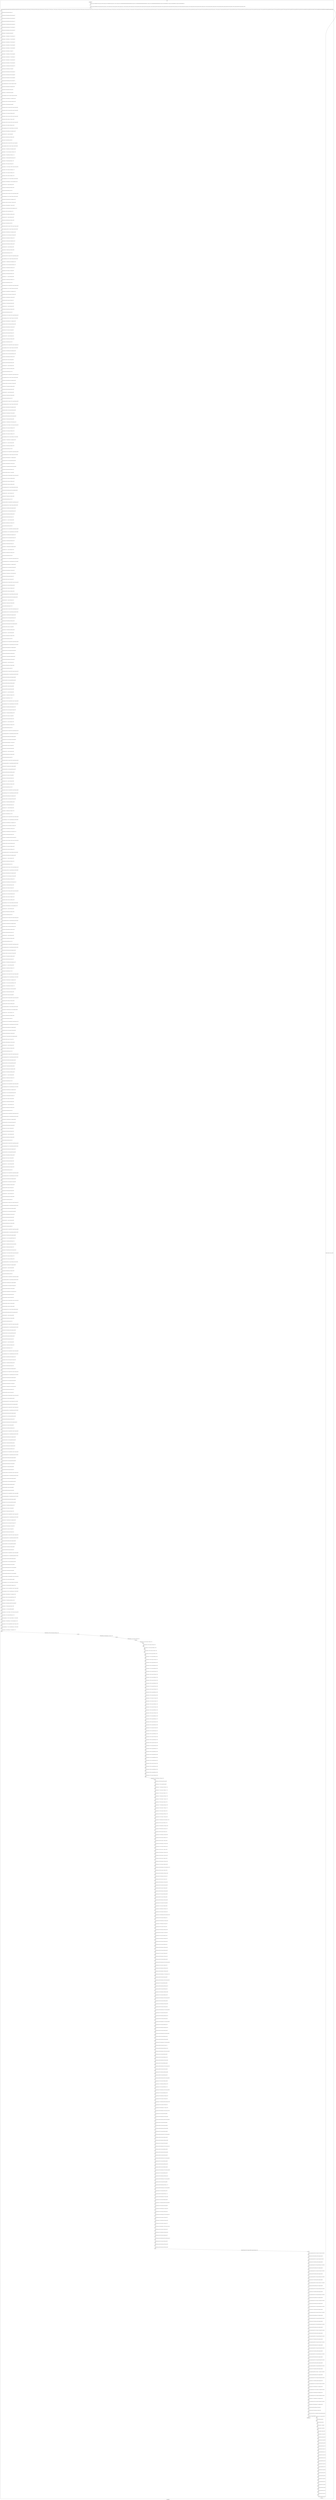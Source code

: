 digraph G {
label="Btor2XCFA";
subgraph cluster_0 {
label="main";
main_init[];
l1[];
l3[];
l4[];
l5[];
l6[];
l7[];
l8[];
l9[];
l10[];
l11[];
l12[];
l13[];
l14[];
l15[];
l16[];
l17[];
l18[];
l19[];
l20[];
l21[];
l22[];
l23[];
l24[];
l25[];
l26[];
l27[];
l28[];
l29[];
l30[];
l31[];
l32[];
l33[];
l34[];
l35[];
l36[];
l37[];
l38[];
l39[];
l40[];
l41[];
l42[];
l43[];
l44[];
l45[];
l46[];
l47[];
l48[];
l49[];
l50[];
l51[];
l52[];
l53[];
l54[];
l55[];
l56[];
l57[];
l58[];
l59[];
l60[];
l61[];
l62[];
l63[];
l64[];
l65[];
l66[];
l67[];
l68[];
l69[];
l70[];
l71[];
l72[];
l73[];
l74[];
l75[];
l76[];
l77[];
l78[];
l79[];
l80[];
l81[];
l82[];
l83[];
l84[];
l85[];
l86[];
l87[];
l88[];
l89[];
l90[];
l91[];
l92[];
l93[];
l94[];
l95[];
l96[];
l97[];
l98[];
l99[];
l100[];
l101[];
l102[];
l103[];
l104[];
l105[];
l106[];
l107[];
l108[];
l109[];
l110[];
l111[];
l112[];
l113[];
l114[];
l115[];
l116[];
l117[];
l118[];
l119[];
l120[];
l121[];
l122[];
l123[];
l124[];
l125[];
l126[];
l127[];
l128[];
l129[];
l130[];
l131[];
l132[];
l133[];
l134[];
l135[];
l136[];
l137[];
l138[];
l139[];
l140[];
l141[];
l142[];
l143[];
l144[];
l145[];
l146[];
l147[];
l148[];
l149[];
l150[];
l151[];
l152[];
l153[];
l154[];
l155[];
l156[];
l157[];
l158[];
l159[];
l160[];
l161[];
l162[];
l163[];
l164[];
l165[];
l166[];
l167[];
l168[];
l169[];
l170[];
l171[];
l172[];
l173[];
l174[];
l175[];
l176[];
l177[];
l178[];
l179[];
l180[];
l181[];
l182[];
l183[];
l184[];
l185[];
l186[];
l187[];
l188[];
l189[];
l190[];
l191[];
l192[];
l193[];
l194[];
l195[];
l196[];
l197[];
l198[];
l199[];
l200[];
l201[];
l202[];
l203[];
l204[];
l205[];
l206[];
l207[];
l208[];
l209[];
l210[];
l211[];
l212[];
l213[];
l214[];
l215[];
l216[];
l217[];
l218[];
l219[];
l220[];
l221[];
l222[];
l223[];
l224[];
l225[];
l226[];
l227[];
l228[];
l229[];
l230[];
l231[];
l232[];
l233[];
l234[];
l235[];
l236[];
l237[];
l238[];
l239[];
l240[];
l241[];
l242[];
l243[];
l244[];
l245[];
l246[];
l247[];
l248[];
l249[];
l250[];
l251[];
l252[];
l253[];
l254[];
l255[];
l256[];
l257[];
l258[];
l259[];
l260[];
l261[];
l262[];
l263[];
l264[];
l265[];
l266[];
l267[];
l268[];
l269[];
l270[];
l271[];
l272[];
l273[];
l274[];
l275[];
l276[];
l277[];
l278[];
l279[];
l280[];
l281[];
l282[];
l283[];
l284[];
l285[];
l286[];
l287[];
l288[];
l289[];
l290[];
l291[];
l292[];
l293[];
l294[];
l295[];
l296[];
l297[];
l298[];
l299[];
l300[];
l301[];
l302[];
l303[];
l304[];
l305[];
l306[];
l307[];
l308[];
l309[];
l310[];
l311[];
l312[];
l313[];
l314[];
l315[];
l316[];
l317[];
l318[];
l319[];
l320[];
l321[];
l322[];
l323[];
l324[];
l325[];
l326[];
l327[];
l328[];
l329[];
l330[];
l331[];
l332[];
l333[];
l334[];
l335[];
l336[];
l337[];
l338[];
l339[];
l340[];
l341[];
l342[];
l343[];
l344[];
l345[];
l346[];
l347[];
l348[];
l349[];
l350[];
l351[];
l352[];
l353[];
l354[];
l355[];
l356[];
l357[];
l358[];
l359[];
l360[];
l361[];
l362[];
l363[];
l364[];
l365[];
l366[];
l367[];
l368[];
l369[];
l370[];
l371[];
l372[];
l373[];
l374[];
l375[];
l376[];
l377[];
l378[];
l379[];
l380[];
l381[];
l382[];
l383[];
l384[];
l385[];
l386[];
l387[];
l388[];
l389[];
l390[];
l391[];
l392[];
l393[];
l394[];
l395[];
l396[];
l397[];
l398[];
l399[];
l400[];
l401[];
l402[];
l403[];
l404[];
l405[];
l406[];
l407[];
l408[];
l409[];
l410[];
l411[];
l412[];
l413[];
l414[];
l415[];
l416[];
l417[];
l418[];
l419[];
l420[];
l421[];
l422[];
l423[];
l424[];
l425[];
l426[];
l427[];
l428[];
l429[];
l430[];
l431[];
l432[];
l433[];
l434[];
l435[];
l436[];
l437[];
l438[];
l439[];
l440[];
l441[];
l442[];
l443[];
l444[];
l445[];
l446[];
l447[];
l448[];
l449[];
l450[];
l451[];
l452[];
l453[];
l454[];
l455[];
l456[];
l457[];
l458[];
l459[];
l460[];
l461[];
l462[];
l463[];
l464[];
l465[];
l466[];
l467[];
l468[];
l469[];
l470[];
l471[];
l472[];
l473[];
l474[];
l475[];
l476[];
l477[];
l478[];
l479[];
l480[];
l481[];
l482[];
l483[];
l484[];
l485[];
l486[];
l487[];
l488[];
l489[];
l490[];
l491[];
l492[];
l493[];
l494[];
l495[];
l496[];
l497[];
l498[];
l499[];
l500[];
l501[];
l502[];
l503[];
l504[];
l505[];
l506[];
l507[];
l508[];
l509[];
l510[];
l511[];
l512[];
l513[];
l514[];
l515[];
l516[];
l517[];
l518[];
l519[];
l520[];
l521[];
l522[];
l523[];
l524[];
l525[];
l526[];
l527[];
l528[];
l529[];
l530[];
l531[];
l532[];
l533[];
l534[];
l535[];
l536[];
l537[];
l538[];
l539[];
l540[];
l541[];
l542[];
l543[];
l544[];
l545[];
l546[];
l547[];
l548[];
l549[];
l550[];
l551[];
l552[];
l553[];
l554[];
l555[];
l556[];
l557[];
l558[];
l559[];
l560[];
l561[];
l562[];
l563[];
l564[];
l565[];
l566[];
l567[];
l568[];
l569[];
l570[];
l571[];
l572[];
l573[];
l574[];
l575[];
l576[];
l577[];
l578[];
l579[];
l580[];
l581[];
l582[];
l583[];
l584[];
l585[];
l586[];
l587[];
l588[];
l589[];
l590[];
l591[];
l592[];
l593[];
l594[];
l595[];
l596[];
l597[];
l598[];
l599[];
l600[];
l601[];
l602[];
l603[];
l604[];
l605[];
l606[];
l607[];
l608[];
l609[];
l610[];
l611[];
l612[];
l613[];
l614[];
l615[];
l616[];
l617[];
l618[];
l619[];
l620[];
l621[];
l622[];
l623[];
l624[];
l625[];
l626[];
l627[];
l628[];
l629[];
l630[];
l631[];
l632[];
l633[];
l634[];
l635[];
l636[];
l637[];
l638[];
l639[];
l640[];
l641[];
l642[];
l643[];
l644[];
l645[];
l646[];
l647[];
l648[];
l649[];
l650[];
l651[];
l652[];
l653[];
l654[];
l655[];
l656[];
l657[];
l658[];
l659[];
l660[];
l661[];
l662[];
l663[];
l664[];
l665[];
l666[];
l667[];
l668[];
l669[];
l670[];
l671[];
l672[];
l673[];
l674[];
l675[];
l676[];
l677[];
l678[];
l679[];
l680[];
l681[];
l682[];
l683[];
l684[];
l685[];
l686[];
l687[];
l688[];
l689[];
l690[];
l691[];
l692[];
l693[];
l694[];
l695[];
l696[];
l697[];
l698[];
l699[];
l700[];
l701[];
l702[];
l703[];
l704[];
l705[];
l706[];
l707[];
l708[];
l709[];
l710[];
l711[];
l712[];
l713[];
l714[];
l715[];
l716[];
l717[];
l718[];
l719[];
l720[];
l721[];
l722[];
l723[];
l724[];
l725[];
l726[];
l727[];
l728[];
l729[];
l730[];
l731[];
l732[];
l733[];
l734[];
l735[];
l736[];
l737[];
l738[];
l739[];
l740[];
l741[];
l742[];
l743[];
l744[];
l745[];
l746[];
l747[];
l748[];
l749[];
l750[];
l751[];
l752[];
l753[];
l754[];
l755[];
l756[];
l757[];
l758[];
l759[];
l760[];
l761[];
l762[];
l763[];
l764[];
l765[];
l766[];
l767[];
l768[];
l769[];
l770[];
l771[];
l772[];
l773[];
l774[];
l775[];
l776[];
l777[];
l778[];
l779[];
l780[];
l781[];
l782[];
l783[];
l784[];
l785[];
l786[];
l787[];
l788[];
l789[];
l790[];
l791[];
l792[];
l793[];
l794[];
l795[];
l796[];
l797[];
l798[];
l799[];
l800[];
l801[];
l802[];
l803[];
l804[];
l805[];
l806[];
l807[];
l808[];
l809[];
l810[];
l811[];
l812[];
l813[];
l814[];
main_error[];
l815[];
l816[];
l817[];
l818[];
l819[];
l820[];
l821[];
l822[];
l823[];
l824[];
l825[];
l826[];
l827[];
l828[];
l829[];
l830[];
l831[];
l832[];
l833[];
l834[];
l835[];
l836[];
l837[];
l838[];
l839[];
l840[];
l841[];
l842[];
main_init -> l1 [label="[(assign const_5 #b00000000),(assign const_8 #b0),(assign const_87 #b00000000),(assign const_144 #b1),(assign const_153 #b00000000000000000000000000000000),(assign const_154 #b00000000000000000000000000000001),(assign const_164 #b000000000000000000000000),(assign const_306 #b00000001),(assign const_459 #b00000010),(assign const_609 #b00000011)] "];
l3 -> l4 [label="[(havoc input_92),(havoc input_94),(havoc input_96),(havoc input_98),(havoc input_100),(havoc input_102),(havoc input_104),(havoc input_106),(havoc input_108),(havoc input_110),(havoc input_112),(havoc input_114),(havoc input_116),(havoc input_118),(havoc input_120),(havoc input_122),(havoc input_124),(havoc input_126),(havoc input_128),(havoc input_130),(havoc input_132),(havoc input_134),(havoc input_136),(havoc input_138),(havoc input_140),(havoc input_142),(havoc input_146),(havoc input_151),(havoc input_173),(havoc input_191),(havoc input_203),(havoc input_214),(havoc input_225),(havoc input_236),(havoc input_247),(havoc input_258),(havoc input_268),(havoc input_286),(havoc input_304),(havoc input_315),(havoc input_326),(havoc input_344),(havoc input_356),(havoc input_367),(havoc input_378),(havoc input_389),(havoc input_400),(havoc input_411),(havoc input_421),(havoc input_439),(havoc input_457),(havoc input_468),(havoc input_479),(havoc input_496),(havoc input_508),(havoc input_519),(havoc input_530),(havoc input_541),(havoc input_552),(havoc input_563),(havoc input_573),(havoc input_590),(havoc input_607),(havoc input_618),(havoc input_626),(havoc input_639),(havoc input_648),(havoc input_656),(havoc input_664),(havoc input_672),(havoc input_680),(havoc input_688),(havoc input_695),(havoc input_708)] "];
l4 -> l5 [label="[(assign binary_63 (bvand state_9 state_11))] "];
l5 -> l6 [label="[(assign binary_64 (bvand binary_63 (bvnot state_13)))] "];
l6 -> l7 [label="[(assign binary_65 (bvand binary_64 (bvnot state_15)))] "];
l7 -> l8 [label="[(assign binary_66 (bvand binary_65 (bvnot state_17)))] "];
l8 -> l9 [label="[(assign binary_67 (bvand binary_66 (bvnot state_19)))] "];
l9 -> l10 [label="[(assign binary_68 (bvand binary_67 (bvnot state_21)))] "];
l10 -> l11 [label="[(assign binary_69 (bvand binary_68 (bvnot state_23)))] "];
l11 -> l12 [label="[(assign binary_70 (bvand binary_69 state_25))] "];
l12 -> l13 [label="[(assign binary_71 (bvand binary_70 (bvnot state_27)))] "];
l13 -> l14 [label="[(assign binary_72 (bvand binary_71 (bvnot state_29)))] "];
l14 -> l15 [label="[(assign binary_73 (bvand binary_72 (bvnot state_31)))] "];
l15 -> l16 [label="[(assign binary_74 (bvand binary_73 (bvnot state_33)))] "];
l16 -> l17 [label="[(assign binary_75 (bvand binary_74 (bvnot state_35)))] "];
l17 -> l18 [label="[(assign binary_76 (bvand binary_75 state_37))] "];
l18 -> l19 [label="[(assign binary_77 (bvand binary_76 (bvnot state_39)))] "];
l19 -> l20 [label="[(assign binary_78 (bvand binary_77 (bvnot state_41)))] "];
l20 -> l21 [label="[(assign binary_79 (bvand binary_78 (bvnot state_43)))] "];
l21 -> l22 [label="[(assign binary_80 (bvand binary_79 (bvnot state_45)))] "];
l22 -> l23 [label="[(assign binary_81 (bvand binary_80 (bvnot state_47)))] "];
l23 -> l24 [label="[(assign binary_82 (bvand binary_81 state_49))] "];
l24 -> l25 [label="[(assign binary_83 (bvand binary_82 (bvnot state_51)))] "];
l25 -> l26 [label="[(assign binary_84 (bvand binary_83 (bvnot state_53)))] "];
l26 -> l27 [label="[(assign binary_85 (bvand binary_84 (bvnot state_55)))] "];
l27 -> l28 [label="[(assign binary_86 (bvand binary_85 (bvnot state_57)))] "];
l28 -> l29 [label="[(assign comparison_88 (ite (= const_87 state_6) #b1 #b0))] "];
l29 -> l30 [label="[(assign binary_89 (bvand binary_86 comparison_88))] "];
l30 -> l31 [label="[(assign binary_90 (bvand state_61 binary_89))] "];
l31 -> l32 [label="[(assign binary_147 (bvand input_94 input_96))] "];
l32 -> l33 [label="[(assign comparison_148 (ite (= const_87 input_92) #b1 #b0))] "];
l33 -> l34 [label="[(assign binary_149 (bvand binary_147 comparison_148))] "];
l34 -> l35 [label="[(assign binary_150 (bvor (bvnot input_146) binary_149))] "];
l35 -> l36 [label="[(assign binary_152 (bvand input_94 input_96))] "];
l36 -> l37 [label="[(assign ternary_155 (ite (= input_100 #b1) const_154 const_153))] "];
l37 -> l38 [label="[(assign ternary_156 (ite (= input_108 #b1) const_154 const_153))] "];
l38 -> l39 [label="[(assign binary_157 (bvor ternary_155 ternary_156))] "];
l39 -> l40 [label="[(assign ternary_158 (ite (= input_120 #b1) const_154 const_153))] "];
l40 -> l41 [label="[(assign binary_159 (bvor binary_157 ternary_158))] "];
l41 -> l42 [label="[(assign ternary_160 (ite (= input_132 #b1) const_154 const_153))] "];
l42 -> l43 [label="[(assign binary_161 (bvor binary_159 ternary_160))] "];
l43 -> l44 [label="[(assign comparison_162 (ite (= const_153 binary_161) #b1 #b0))] "];
l44 -> l45 [label="[(assign binary_163 (bvand binary_152 comparison_162))] "];
l45 -> l46 [label="[(assign binary_165 (++ const_164 input_92))] "];
l46 -> l47 [label="[(assign binary_166 (bvadd const_154 binary_165))] "];
l47 -> l48 [label="[(assign slice_167 (extract binary_166 0 8))] "];
l48 -> l49 [label="[(assign ternary_168 (ite (= input_146 #b1) slice_167 input_92))] "];
l49 -> l50 [label="[(assign comparison_169 (ite (= const_87 ternary_168) #b1 #b0))] "];
l50 -> l51 [label="[(assign binary_170 (bvand binary_163 comparison_169))] "];
l51 -> l52 [label="[(assign binary_171 (bvor (bvnot input_151) binary_170))] "];
l52 -> l53 [label="[(assign binary_172 (bvand binary_150 binary_171))] "];
l53 -> l54 [label="[(assign binary_174 (bvand input_96 (bvnot input_151)))] "];
l54 -> l55 [label="[(assign binary_175 (bvand input_94 binary_174))] "];
l55 -> l56 [label="[(assign binary_176 (bvor input_100 input_151))] "];
l56 -> l57 [label="[(assign ternary_177 (ite (= binary_176 #b1) const_154 const_153))] "];
l57 -> l58 [label="[(assign binary_178 (bvor ternary_156 ternary_177))] "];
l58 -> l59 [label="[(assign binary_179 (bvor ternary_158 binary_178))] "];
l59 -> l60 [label="[(assign binary_180 (bvor ternary_160 binary_179))] "];
l60 -> l61 [label="[(assign comparison_181 (ite (= const_153 binary_180) #b1 #b0))] "];
l61 -> l62 [label="[(assign binary_182 (bvand binary_175 (bvnot comparison_181)))] "];
l62 -> l63 [label="[(assign binary_183 (++ const_164 ternary_168))] "];
l63 -> l64 [label="[(assign binary_184 (bvadd const_154 binary_183))] "];
l64 -> l65 [label="[(assign slice_185 (extract binary_184 0 8))] "];
l65 -> l66 [label="[(assign ternary_186 (ite (= input_151 #b1) slice_185 ternary_168))] "];
l66 -> l67 [label="[(assign comparison_187 (ite (= const_87 ternary_186) #b1 #b0))] "];
l67 -> l68 [label="[(assign binary_188 (bvand binary_182 comparison_187))] "];
l68 -> l69 [label="[(assign binary_189 (bvor (bvnot input_173) binary_188))] "];
l69 -> l70 [label="[(assign binary_190 (bvand binary_172 binary_189))] "];
l70 -> l71 [label="[(assign binary_192 (bvand input_94 (bvnot comparison_181)))] "];
l71 -> l72 [label="[(assign binary_193 (bvor input_98 input_173))] "];
l72 -> l73 [label="[(assign binary_194 (bvand binary_192 binary_193))] "];
l73 -> l74 [label="[(assign binary_195 (++ const_164 ternary_186))] "];
l74 -> l75 [label="[(assign binary_196 (bvadd const_154 binary_195))] "];
l75 -> l76 [label="[(assign slice_197 (extract binary_196 0 8))] "];
l76 -> l77 [label="[(assign ternary_198 (ite (= input_173 #b1) slice_197 ternary_186))] "];
l77 -> l78 [label="[(assign comparison_199 (ite (= const_87 ternary_198) #b1 #b0))] "];
l78 -> l79 [label="[(assign binary_200 (bvand binary_194 comparison_199))] "];
l79 -> l80 [label="[(assign binary_201 (bvor (bvnot input_191) binary_200))] "];
l80 -> l81 [label="[(assign binary_202 (bvand binary_190 binary_201))] "];
l81 -> l82 [label="[(assign binary_204 (bvand input_94 comparison_181))] "];
l82 -> l83 [label="[(assign binary_205 (bvand binary_204 binary_193))] "];
l83 -> l84 [label="[(assign binary_206 (++ const_164 ternary_198))] "];
l84 -> l85 [label="[(assign binary_207 (bvadd const_154 binary_206))] "];
l85 -> l86 [label="[(assign slice_208 (extract binary_207 0 8))] "];
l86 -> l87 [label="[(assign ternary_209 (ite (= input_191 #b1) slice_208 ternary_198))] "];
l87 -> l88 [label="[(assign comparison_210 (ite (= const_87 ternary_209) #b1 #b0))] "];
l88 -> l89 [label="[(assign binary_211 (bvand binary_205 comparison_210))] "];
l89 -> l90 [label="[(assign binary_212 (bvor (bvnot input_203) binary_211))] "];
l90 -> l91 [label="[(assign binary_213 (bvand binary_202 binary_212))] "];
l91 -> l92 [label="[(assign binary_215 (bvor binary_176 input_203))] "];
l92 -> l93 [label="[(assign binary_216 (bvand input_94 binary_215))] "];
l93 -> l94 [label="[(assign binary_217 (++ const_164 ternary_209))] "];
l94 -> l95 [label="[(assign binary_218 (bvadd const_154 binary_217))] "];
l95 -> l96 [label="[(assign slice_219 (extract binary_218 0 8))] "];
l96 -> l97 [label="[(assign ternary_220 (ite (= input_203 #b1) slice_219 ternary_209))] "];
l97 -> l98 [label="[(assign comparison_221 (ite (= const_87 ternary_220) #b1 #b0))] "];
l98 -> l99 [label="[(assign binary_222 (bvand binary_216 comparison_221))] "];
l99 -> l100 [label="[(assign binary_223 (bvor (bvnot input_214) binary_222))] "];
l100 -> l101 [label="[(assign binary_224 (bvand binary_213 binary_223))] "];
l101 -> l102 [label="[(assign binary_226 (bvor input_102 input_214))] "];
l102 -> l103 [label="[(assign binary_227 (bvand input_94 binary_226))] "];
l103 -> l104 [label="[(assign binary_228 (++ const_164 ternary_220))] "];
l104 -> l105 [label="[(assign binary_229 (bvadd const_154 binary_228))] "];
l105 -> l106 [label="[(assign slice_230 (extract binary_229 0 8))] "];
l106 -> l107 [label="[(assign ternary_231 (ite (= input_214 #b1) slice_230 ternary_220))] "];
l107 -> l108 [label="[(assign comparison_232 (ite (= const_87 ternary_231) #b1 #b0))] "];
l108 -> l109 [label="[(assign binary_233 (bvand binary_227 comparison_232))] "];
l109 -> l110 [label="[(assign binary_234 (bvor (bvnot input_225) binary_233))] "];
l110 -> l111 [label="[(assign binary_235 (bvand binary_224 binary_234))] "];
l111 -> l112 [label="[(assign binary_237 (bvor input_104 input_225))] "];
l112 -> l113 [label="[(assign binary_238 (bvand input_94 binary_237))] "];
l113 -> l114 [label="[(assign binary_239 (++ const_164 ternary_231))] "];
l114 -> l115 [label="[(assign binary_240 (bvadd const_154 binary_239))] "];
l115 -> l116 [label="[(assign slice_241 (extract binary_240 0 8))] "];
l116 -> l117 [label="[(assign ternary_242 (ite (= input_225 #b1) slice_241 ternary_231))] "];
l117 -> l118 [label="[(assign comparison_243 (ite (= const_87 ternary_242) #b1 #b0))] "];
l118 -> l119 [label="[(assign binary_244 (bvand binary_238 comparison_243))] "];
l119 -> l120 [label="[(assign binary_245 (bvor (bvnot input_236) binary_244))] "];
l120 -> l121 [label="[(assign binary_246 (bvand binary_235 binary_245))] "];
l121 -> l122 [label="[(assign binary_248 (bvor input_106 input_236))] "];
l122 -> l123 [label="[(assign binary_249 (bvand input_94 binary_248))] "];
l123 -> l124 [label="[(assign binary_250 (++ const_164 ternary_242))] "];
l124 -> l125 [label="[(assign binary_251 (bvadd const_154 binary_250))] "];
l125 -> l126 [label="[(assign slice_252 (extract binary_251 0 8))] "];
l126 -> l127 [label="[(assign ternary_253 (ite (= input_236 #b1) slice_252 ternary_242))] "];
l127 -> l128 [label="[(assign comparison_254 (ite (= const_87 ternary_253) #b1 #b0))] "];
l128 -> l129 [label="[(assign binary_255 (bvand binary_249 comparison_254))] "];
l129 -> l130 [label="[(assign binary_256 (bvor (bvnot input_247) binary_255))] "];
l130 -> l131 [label="[(assign binary_257 (bvand binary_246 binary_256))] "];
l131 -> l132 [label="[(assign binary_259 (bvand input_94 binary_248))] "];
l132 -> l133 [label="[(assign binary_260 (++ const_164 ternary_253))] "];
l133 -> l134 [label="[(assign binary_261 (bvadd const_154 binary_260))] "];
l134 -> l135 [label="[(assign slice_262 (extract binary_261 0 8))] "];
l135 -> l136 [label="[(assign ternary_263 (ite (= input_247 #b1) slice_262 ternary_253))] "];
l136 -> l137 [label="[(assign comparison_264 (ite (= const_87 ternary_263) #b1 #b0))] "];
l137 -> l138 [label="[(assign binary_265 (bvand binary_259 comparison_264))] "];
l138 -> l139 [label="[(assign binary_266 (bvor (bvnot input_258) binary_265))] "];
l139 -> l140 [label="[(assign binary_267 (bvand binary_257 binary_266))] "];
l140 -> l141 [label="[(assign binary_269 (bvand binary_248 (bvnot input_258)))] "];
l141 -> l142 [label="[(assign binary_270 (bvand input_94 binary_269))] "];
l142 -> l143 [label="[(assign binary_271 (bvand binary_215 (bvnot input_214)))] "];
l143 -> l144 [label="[(assign ternary_272 (ite (= binary_271 #b1) const_154 const_153))] "];
l144 -> l145 [label="[(assign binary_273 (bvor ternary_156 ternary_272))] "];
l145 -> l146 [label="[(assign binary_274 (bvor ternary_158 binary_273))] "];
l146 -> l147 [label="[(assign binary_275 (bvor ternary_160 binary_274))] "];
l147 -> l148 [label="[(assign comparison_276 (ite (= const_153 binary_275) #b1 #b0))] "];
l148 -> l149 [label="[(assign binary_277 (bvand binary_270 comparison_276))] "];
l149 -> l150 [label="[(assign binary_278 (++ const_164 ternary_263))] "];
l150 -> l151 [label="[(assign binary_279 (bvadd const_154 binary_278))] "];
l151 -> l152 [label="[(assign slice_280 (extract binary_279 0 8))] "];
l152 -> l153 [label="[(assign ternary_281 (ite (= input_258 #b1) slice_280 ternary_263))] "];
l153 -> l154 [label="[(assign comparison_282 (ite (= const_87 ternary_281) #b1 #b0))] "];
l154 -> l155 [label="[(assign binary_283 (bvand binary_277 comparison_282))] "];
l155 -> l156 [label="[(assign binary_284 (bvor (bvnot input_268) binary_283))] "];
l156 -> l157 [label="[(assign binary_285 (bvand binary_267 binary_284))] "];
l157 -> l158 [label="[(assign binary_287 (bvand binary_269 (bvnot input_268)))] "];
l158 -> l159 [label="[(assign binary_288 (bvand input_94 binary_287))] "];
l159 -> l160 [label="[(assign binary_289 (bvor binary_271 input_268))] "];
l160 -> l161 [label="[(assign ternary_290 (ite (= binary_289 #b1) const_154 const_153))] "];
l161 -> l162 [label="[(assign binary_291 (bvor ternary_156 ternary_290))] "];
l162 -> l163 [label="[(assign binary_292 (bvor ternary_158 binary_291))] "];
l163 -> l164 [label="[(assign binary_293 (bvor ternary_160 binary_292))] "];
l164 -> l165 [label="[(assign comparison_294 (ite (= const_153 binary_293) #b1 #b0))] "];
l165 -> l166 [label="[(assign binary_295 (bvand binary_288 (bvnot comparison_294)))] "];
l166 -> l167 [label="[(assign binary_296 (++ const_164 ternary_281))] "];
l167 -> l168 [label="[(assign binary_297 (bvadd const_154 binary_296))] "];
l168 -> l169 [label="[(assign slice_298 (extract binary_297 0 8))] "];
l169 -> l170 [label="[(assign ternary_299 (ite (= input_268 #b1) slice_298 ternary_281))] "];
l170 -> l171 [label="[(assign comparison_300 (ite (= const_87 ternary_299) #b1 #b0))] "];
l171 -> l172 [label="[(assign binary_301 (bvand binary_295 comparison_300))] "];
l172 -> l173 [label="[(assign binary_302 (bvor (bvnot input_286) binary_301))] "];
l173 -> l174 [label="[(assign binary_303 (bvand binary_285 binary_302))] "];
l174 -> l175 [label="[(assign binary_305 (bvand input_94 input_110))] "];
l175 -> l176 [label="[(assign binary_307 (++ const_164 ternary_299))] "];
l176 -> l177 [label="[(assign binary_308 (bvadd const_154 binary_307))] "];
l177 -> l178 [label="[(assign slice_309 (extract binary_308 0 8))] "];
l178 -> l179 [label="[(assign ternary_310 (ite (= input_286 #b1) slice_309 ternary_299))] "];
l179 -> l180 [label="[(assign comparison_311 (ite (= const_306 ternary_310) #b1 #b0))] "];
l180 -> l181 [label="[(assign binary_312 (bvand binary_305 comparison_311))] "];
l181 -> l182 [label="[(assign binary_313 (bvor (bvnot input_304) binary_312))] "];
l182 -> l183 [label="[(assign binary_314 (bvand binary_303 binary_313))] "];
l183 -> l184 [label="[(assign binary_316 (bvand input_94 input_110))] "];
l184 -> l185 [label="[(assign binary_317 (bvand binary_316 comparison_294))] "];
l185 -> l186 [label="[(assign binary_318 (++ const_164 ternary_310))] "];
l186 -> l187 [label="[(assign binary_319 (bvadd const_154 binary_318))] "];
l187 -> l188 [label="[(assign slice_320 (extract binary_319 0 8))] "];
l188 -> l189 [label="[(assign ternary_321 (ite (= input_304 #b1) slice_320 ternary_310))] "];
l189 -> l190 [label="[(assign comparison_322 (ite (= const_306 ternary_321) #b1 #b0))] "];
l190 -> l191 [label="[(assign binary_323 (bvand binary_317 comparison_322))] "];
l191 -> l192 [label="[(assign binary_324 (bvor (bvnot input_315) binary_323))] "];
l192 -> l193 [label="[(assign binary_325 (bvand binary_314 binary_324))] "];
l193 -> l194 [label="[(assign binary_327 (bvand input_110 (bvnot input_315)))] "];
l194 -> l195 [label="[(assign binary_328 (bvand input_94 binary_327))] "];
l195 -> l196 [label="[(assign binary_329 (bvor input_108 input_315))] "];
l196 -> l197 [label="[(assign ternary_330 (ite (= binary_329 #b1) const_154 const_153))] "];
l197 -> l198 [label="[(assign binary_331 (bvor ternary_290 ternary_330))] "];
l198 -> l199 [label="[(assign binary_332 (bvor ternary_158 binary_331))] "];
l199 -> l200 [label="[(assign binary_333 (bvor ternary_160 binary_332))] "];
l200 -> l201 [label="[(assign comparison_334 (ite (= const_153 binary_333) #b1 #b0))] "];
l201 -> l202 [label="[(assign binary_335 (bvand binary_328 (bvnot comparison_334)))] "];
l202 -> l203 [label="[(assign binary_336 (++ const_164 ternary_321))] "];
l203 -> l204 [label="[(assign binary_337 (bvadd const_154 binary_336))] "];
l204 -> l205 [label="[(assign slice_338 (extract binary_337 0 8))] "];
l205 -> l206 [label="[(assign ternary_339 (ite (= input_315 #b1) slice_338 ternary_321))] "];
l206 -> l207 [label="[(assign comparison_340 (ite (= const_306 ternary_339) #b1 #b0))] "];
l207 -> l208 [label="[(assign binary_341 (bvand binary_335 comparison_340))] "];
l208 -> l209 [label="[(assign binary_342 (bvor (bvnot input_326) binary_341))] "];
l209 -> l210 [label="[(assign binary_343 (bvand binary_325 binary_342))] "];
l210 -> l211 [label="[(assign binary_345 (bvand input_94 (bvnot comparison_334)))] "];
l211 -> l212 [label="[(assign binary_346 (bvor input_112 input_326))] "];
l212 -> l213 [label="[(assign binary_347 (bvand binary_345 binary_346))] "];
l213 -> l214 [label="[(assign binary_348 (++ const_164 ternary_339))] "];
l214 -> l215 [label="[(assign binary_349 (bvadd const_154 binary_348))] "];
l215 -> l216 [label="[(assign slice_350 (extract binary_349 0 8))] "];
l216 -> l217 [label="[(assign ternary_351 (ite (= input_326 #b1) slice_350 ternary_339))] "];
l217 -> l218 [label="[(assign comparison_352 (ite (= const_306 ternary_351) #b1 #b0))] "];
l218 -> l219 [label="[(assign binary_353 (bvand binary_347 comparison_352))] "];
l219 -> l220 [label="[(assign binary_354 (bvor (bvnot input_344) binary_353))] "];
l220 -> l221 [label="[(assign binary_355 (bvand binary_343 binary_354))] "];
l221 -> l222 [label="[(assign binary_357 (bvand input_94 comparison_334))] "];
l222 -> l223 [label="[(assign binary_358 (bvand binary_357 binary_346))] "];
l223 -> l224 [label="[(assign binary_359 (++ const_164 ternary_351))] "];
l224 -> l225 [label="[(assign binary_360 (bvadd const_154 binary_359))] "];
l225 -> l226 [label="[(assign slice_361 (extract binary_360 0 8))] "];
l226 -> l227 [label="[(assign ternary_362 (ite (= input_344 #b1) slice_361 ternary_351))] "];
l227 -> l228 [label="[(assign comparison_363 (ite (= const_306 ternary_362) #b1 #b0))] "];
l228 -> l229 [label="[(assign binary_364 (bvand binary_358 comparison_363))] "];
l229 -> l230 [label="[(assign binary_365 (bvor (bvnot input_356) binary_364))] "];
l230 -> l231 [label="[(assign binary_366 (bvand binary_355 binary_365))] "];
l231 -> l232 [label="[(assign binary_368 (bvor binary_329 input_356))] "];
l232 -> l233 [label="[(assign binary_369 (bvand input_94 binary_368))] "];
l233 -> l234 [label="[(assign binary_370 (++ const_164 ternary_362))] "];
l234 -> l235 [label="[(assign binary_371 (bvadd const_154 binary_370))] "];
l235 -> l236 [label="[(assign slice_372 (extract binary_371 0 8))] "];
l236 -> l237 [label="[(assign ternary_373 (ite (= input_356 #b1) slice_372 ternary_362))] "];
l237 -> l238 [label="[(assign comparison_374 (ite (= const_306 ternary_373) #b1 #b0))] "];
l238 -> l239 [label="[(assign binary_375 (bvand binary_369 comparison_374))] "];
l239 -> l240 [label="[(assign binary_376 (bvor (bvnot input_367) binary_375))] "];
l240 -> l241 [label="[(assign binary_377 (bvand binary_366 binary_376))] "];
l241 -> l242 [label="[(assign binary_379 (bvor input_114 input_367))] "];
l242 -> l243 [label="[(assign binary_380 (bvand input_94 binary_379))] "];
l243 -> l244 [label="[(assign binary_381 (++ const_164 ternary_373))] "];
l244 -> l245 [label="[(assign binary_382 (bvadd const_154 binary_381))] "];
l245 -> l246 [label="[(assign slice_383 (extract binary_382 0 8))] "];
l246 -> l247 [label="[(assign ternary_384 (ite (= input_367 #b1) slice_383 ternary_373))] "];
l247 -> l248 [label="[(assign comparison_385 (ite (= const_306 ternary_384) #b1 #b0))] "];
l248 -> l249 [label="[(assign binary_386 (bvand binary_380 comparison_385))] "];
l249 -> l250 [label="[(assign binary_387 (bvor (bvnot input_378) binary_386))] "];
l250 -> l251 [label="[(assign binary_388 (bvand binary_377 binary_387))] "];
l251 -> l252 [label="[(assign binary_390 (bvor input_116 input_378))] "];
l252 -> l253 [label="[(assign binary_391 (bvand input_94 binary_390))] "];
l253 -> l254 [label="[(assign binary_392 (++ const_164 ternary_384))] "];
l254 -> l255 [label="[(assign binary_393 (bvadd const_154 binary_392))] "];
l255 -> l256 [label="[(assign slice_394 (extract binary_393 0 8))] "];
l256 -> l257 [label="[(assign ternary_395 (ite (= input_378 #b1) slice_394 ternary_384))] "];
l257 -> l258 [label="[(assign comparison_396 (ite (= const_306 ternary_395) #b1 #b0))] "];
l258 -> l259 [label="[(assign binary_397 (bvand binary_391 comparison_396))] "];
l259 -> l260 [label="[(assign binary_398 (bvor (bvnot input_389) binary_397))] "];
l260 -> l261 [label="[(assign binary_399 (bvand binary_388 binary_398))] "];
l261 -> l262 [label="[(assign binary_401 (bvor input_118 input_389))] "];
l262 -> l263 [label="[(assign binary_402 (bvand input_94 binary_401))] "];
l263 -> l264 [label="[(assign binary_403 (++ const_164 ternary_395))] "];
l264 -> l265 [label="[(assign binary_404 (bvadd const_154 binary_403))] "];
l265 -> l266 [label="[(assign slice_405 (extract binary_404 0 8))] "];
l266 -> l267 [label="[(assign ternary_406 (ite (= input_389 #b1) slice_405 ternary_395))] "];
l267 -> l268 [label="[(assign comparison_407 (ite (= const_306 ternary_406) #b1 #b0))] "];
l268 -> l269 [label="[(assign binary_408 (bvand binary_402 comparison_407))] "];
l269 -> l270 [label="[(assign binary_409 (bvor (bvnot input_400) binary_408))] "];
l270 -> l271 [label="[(assign binary_410 (bvand binary_399 binary_409))] "];
l271 -> l272 [label="[(assign binary_412 (bvand input_94 binary_401))] "];
l272 -> l273 [label="[(assign binary_413 (++ const_164 ternary_406))] "];
l273 -> l274 [label="[(assign binary_414 (bvadd const_154 binary_413))] "];
l274 -> l275 [label="[(assign slice_415 (extract binary_414 0 8))] "];
l275 -> l276 [label="[(assign ternary_416 (ite (= input_400 #b1) slice_415 ternary_406))] "];
l276 -> l277 [label="[(assign comparison_417 (ite (= const_306 ternary_416) #b1 #b0))] "];
l277 -> l278 [label="[(assign binary_418 (bvand binary_412 comparison_417))] "];
l278 -> l279 [label="[(assign binary_419 (bvor (bvnot input_411) binary_418))] "];
l279 -> l280 [label="[(assign binary_420 (bvand binary_410 binary_419))] "];
l280 -> l281 [label="[(assign binary_422 (bvand binary_401 (bvnot input_411)))] "];
l281 -> l282 [label="[(assign binary_423 (bvand input_94 binary_422))] "];
l282 -> l283 [label="[(assign binary_424 (bvand binary_368 (bvnot input_367)))] "];
l283 -> l284 [label="[(assign ternary_425 (ite (= binary_424 #b1) const_154 const_153))] "];
l284 -> l285 [label="[(assign binary_426 (bvor ternary_290 ternary_425))] "];
l285 -> l286 [label="[(assign binary_427 (bvor ternary_158 binary_426))] "];
l286 -> l287 [label="[(assign binary_428 (bvor ternary_160 binary_427))] "];
l287 -> l288 [label="[(assign comparison_429 (ite (= const_153 binary_428) #b1 #b0))] "];
l288 -> l289 [label="[(assign binary_430 (bvand binary_423 comparison_429))] "];
l289 -> l290 [label="[(assign binary_431 (++ const_164 ternary_416))] "];
l290 -> l291 [label="[(assign binary_432 (bvadd const_154 binary_431))] "];
l291 -> l292 [label="[(assign slice_433 (extract binary_432 0 8))] "];
l292 -> l293 [label="[(assign ternary_434 (ite (= input_411 #b1) slice_433 ternary_416))] "];
l293 -> l294 [label="[(assign comparison_435 (ite (= const_306 ternary_434) #b1 #b0))] "];
l294 -> l295 [label="[(assign binary_436 (bvand binary_430 comparison_435))] "];
l295 -> l296 [label="[(assign binary_437 (bvor (bvnot input_421) binary_436))] "];
l296 -> l297 [label="[(assign binary_438 (bvand binary_420 binary_437))] "];
l297 -> l298 [label="[(assign binary_440 (bvand binary_422 (bvnot input_421)))] "];
l298 -> l299 [label="[(assign binary_441 (bvand input_94 binary_440))] "];
l299 -> l300 [label="[(assign binary_442 (bvor binary_424 input_421))] "];
l300 -> l301 [label="[(assign ternary_443 (ite (= binary_442 #b1) const_154 const_153))] "];
l301 -> l302 [label="[(assign binary_444 (bvor ternary_290 ternary_443))] "];
l302 -> l303 [label="[(assign binary_445 (bvor ternary_158 binary_444))] "];
l303 -> l304 [label="[(assign binary_446 (bvor ternary_160 binary_445))] "];
l304 -> l305 [label="[(assign comparison_447 (ite (= const_153 binary_446) #b1 #b0))] "];
l305 -> l306 [label="[(assign binary_448 (bvand binary_441 (bvnot comparison_447)))] "];
l306 -> l307 [label="[(assign binary_449 (++ const_164 ternary_434))] "];
l307 -> l308 [label="[(assign binary_450 (bvadd const_154 binary_449))] "];
l308 -> l309 [label="[(assign slice_451 (extract binary_450 0 8))] "];
l309 -> l310 [label="[(assign ternary_452 (ite (= input_421 #b1) slice_451 ternary_434))] "];
l310 -> l311 [label="[(assign comparison_453 (ite (= const_306 ternary_452) #b1 #b0))] "];
l311 -> l312 [label="[(assign binary_454 (bvand binary_448 comparison_453))] "];
l312 -> l313 [label="[(assign binary_455 (bvor (bvnot input_439) binary_454))] "];
l313 -> l314 [label="[(assign binary_456 (bvand binary_438 binary_455))] "];
l314 -> l315 [label="[(assign binary_458 (bvand input_94 input_122))] "];
l315 -> l316 [label="[(assign binary_460 (++ const_164 ternary_452))] "];
l316 -> l317 [label="[(assign binary_461 (bvadd const_154 binary_460))] "];
l317 -> l318 [label="[(assign slice_462 (extract binary_461 0 8))] "];
l318 -> l319 [label="[(assign ternary_463 (ite (= input_439 #b1) slice_462 ternary_452))] "];
l319 -> l320 [label="[(assign comparison_464 (ite (= const_459 ternary_463) #b1 #b0))] "];
l320 -> l321 [label="[(assign binary_465 (bvand binary_458 comparison_464))] "];
l321 -> l322 [label="[(assign binary_466 (bvor (bvnot input_457) binary_465))] "];
l322 -> l323 [label="[(assign binary_467 (bvand binary_456 binary_466))] "];
l323 -> l324 [label="[(assign binary_469 (bvand input_94 input_122))] "];
l324 -> l325 [label="[(assign binary_470 (bvand binary_469 comparison_447))] "];
l325 -> l326 [label="[(assign binary_471 (++ const_164 ternary_463))] "];
l326 -> l327 [label="[(assign binary_472 (bvadd const_154 binary_471))] "];
l327 -> l328 [label="[(assign slice_473 (extract binary_472 0 8))] "];
l328 -> l329 [label="[(assign ternary_474 (ite (= input_457 #b1) slice_473 ternary_463))] "];
l329 -> l330 [label="[(assign comparison_475 (ite (= const_459 ternary_474) #b1 #b0))] "];
l330 -> l331 [label="[(assign binary_476 (bvand binary_470 comparison_475))] "];
l331 -> l332 [label="[(assign binary_477 (bvor (bvnot input_468) binary_476))] "];
l332 -> l333 [label="[(assign binary_478 (bvand binary_467 binary_477))] "];
l333 -> l334 [label="[(assign binary_480 (bvand input_122 (bvnot input_468)))] "];
l334 -> l335 [label="[(assign binary_481 (bvand input_94 binary_480))] "];
l335 -> l336 [label="[(assign binary_482 (bvor input_120 input_468))] "];
l336 -> l337 [label="[(assign ternary_483 (ite (= binary_482 #b1) const_154 const_153))] "];
l337 -> l338 [label="[(assign binary_484 (bvor binary_444 ternary_483))] "];
l338 -> l339 [label="[(assign binary_485 (bvor ternary_160 binary_484))] "];
l339 -> l340 [label="[(assign comparison_486 (ite (= const_153 binary_485) #b1 #b0))] "];
l340 -> l341 [label="[(assign binary_487 (bvand binary_481 (bvnot comparison_486)))] "];
l341 -> l342 [label="[(assign binary_488 (++ const_164 ternary_474))] "];
l342 -> l343 [label="[(assign binary_489 (bvadd const_154 binary_488))] "];
l343 -> l344 [label="[(assign slice_490 (extract binary_489 0 8))] "];
l344 -> l345 [label="[(assign ternary_491 (ite (= input_468 #b1) slice_490 ternary_474))] "];
l345 -> l346 [label="[(assign comparison_492 (ite (= const_459 ternary_491) #b1 #b0))] "];
l346 -> l347 [label="[(assign binary_493 (bvand binary_487 comparison_492))] "];
l347 -> l348 [label="[(assign binary_494 (bvor (bvnot input_479) binary_493))] "];
l348 -> l349 [label="[(assign binary_495 (bvand binary_478 binary_494))] "];
l349 -> l350 [label="[(assign binary_497 (bvand input_94 (bvnot comparison_486)))] "];
l350 -> l351 [label="[(assign binary_498 (bvor input_124 input_479))] "];
l351 -> l352 [label="[(assign binary_499 (bvand binary_497 binary_498))] "];
l352 -> l353 [label="[(assign binary_500 (++ const_164 ternary_491))] "];
l353 -> l354 [label="[(assign binary_501 (bvadd const_154 binary_500))] "];
l354 -> l355 [label="[(assign slice_502 (extract binary_501 0 8))] "];
l355 -> l356 [label="[(assign ternary_503 (ite (= input_479 #b1) slice_502 ternary_491))] "];
l356 -> l357 [label="[(assign comparison_504 (ite (= const_459 ternary_503) #b1 #b0))] "];
l357 -> l358 [label="[(assign binary_505 (bvand binary_499 comparison_504))] "];
l358 -> l359 [label="[(assign binary_506 (bvor (bvnot input_496) binary_505))] "];
l359 -> l360 [label="[(assign binary_507 (bvand binary_495 binary_506))] "];
l360 -> l361 [label="[(assign binary_509 (bvand input_94 comparison_486))] "];
l361 -> l362 [label="[(assign binary_510 (bvand binary_509 binary_498))] "];
l362 -> l363 [label="[(assign binary_511 (++ const_164 ternary_503))] "];
l363 -> l364 [label="[(assign binary_512 (bvadd const_154 binary_511))] "];
l364 -> l365 [label="[(assign slice_513 (extract binary_512 0 8))] "];
l365 -> l366 [label="[(assign ternary_514 (ite (= input_496 #b1) slice_513 ternary_503))] "];
l366 -> l367 [label="[(assign comparison_515 (ite (= const_459 ternary_514) #b1 #b0))] "];
l367 -> l368 [label="[(assign binary_516 (bvand binary_510 comparison_515))] "];
l368 -> l369 [label="[(assign binary_517 (bvor (bvnot input_508) binary_516))] "];
l369 -> l370 [label="[(assign binary_518 (bvand binary_507 binary_517))] "];
l370 -> l371 [label="[(assign binary_520 (bvor binary_482 input_508))] "];
l371 -> l372 [label="[(assign binary_521 (bvand input_94 binary_520))] "];
l372 -> l373 [label="[(assign binary_522 (++ const_164 ternary_514))] "];
l373 -> l374 [label="[(assign binary_523 (bvadd const_154 binary_522))] "];
l374 -> l375 [label="[(assign slice_524 (extract binary_523 0 8))] "];
l375 -> l376 [label="[(assign ternary_525 (ite (= input_508 #b1) slice_524 ternary_514))] "];
l376 -> l377 [label="[(assign comparison_526 (ite (= const_459 ternary_525) #b1 #b0))] "];
l377 -> l378 [label="[(assign binary_527 (bvand binary_521 comparison_526))] "];
l378 -> l379 [label="[(assign binary_528 (bvor (bvnot input_519) binary_527))] "];
l379 -> l380 [label="[(assign binary_529 (bvand binary_518 binary_528))] "];
l380 -> l381 [label="[(assign binary_531 (bvor input_126 input_519))] "];
l381 -> l382 [label="[(assign binary_532 (bvand input_94 binary_531))] "];
l382 -> l383 [label="[(assign binary_533 (++ const_164 ternary_525))] "];
l383 -> l384 [label="[(assign binary_534 (bvadd const_154 binary_533))] "];
l384 -> l385 [label="[(assign slice_535 (extract binary_534 0 8))] "];
l385 -> l386 [label="[(assign ternary_536 (ite (= input_519 #b1) slice_535 ternary_525))] "];
l386 -> l387 [label="[(assign comparison_537 (ite (= const_459 ternary_536) #b1 #b0))] "];
l387 -> l388 [label="[(assign binary_538 (bvand binary_532 comparison_537))] "];
l388 -> l389 [label="[(assign binary_539 (bvor (bvnot input_530) binary_538))] "];
l389 -> l390 [label="[(assign binary_540 (bvand binary_529 binary_539))] "];
l390 -> l391 [label="[(assign binary_542 (bvor input_128 input_530))] "];
l391 -> l392 [label="[(assign binary_543 (bvand input_94 binary_542))] "];
l392 -> l393 [label="[(assign binary_544 (++ const_164 ternary_536))] "];
l393 -> l394 [label="[(assign binary_545 (bvadd const_154 binary_544))] "];
l394 -> l395 [label="[(assign slice_546 (extract binary_545 0 8))] "];
l395 -> l396 [label="[(assign ternary_547 (ite (= input_530 #b1) slice_546 ternary_536))] "];
l396 -> l397 [label="[(assign comparison_548 (ite (= const_459 ternary_547) #b1 #b0))] "];
l397 -> l398 [label="[(assign binary_549 (bvand binary_543 comparison_548))] "];
l398 -> l399 [label="[(assign binary_550 (bvor (bvnot input_541) binary_549))] "];
l399 -> l400 [label="[(assign binary_551 (bvand binary_540 binary_550))] "];
l400 -> l401 [label="[(assign binary_553 (bvor input_130 input_541))] "];
l401 -> l402 [label="[(assign binary_554 (bvand input_94 binary_553))] "];
l402 -> l403 [label="[(assign binary_555 (++ const_164 ternary_547))] "];
l403 -> l404 [label="[(assign binary_556 (bvadd const_154 binary_555))] "];
l404 -> l405 [label="[(assign slice_557 (extract binary_556 0 8))] "];
l405 -> l406 [label="[(assign ternary_558 (ite (= input_541 #b1) slice_557 ternary_547))] "];
l406 -> l407 [label="[(assign comparison_559 (ite (= const_459 ternary_558) #b1 #b0))] "];
l407 -> l408 [label="[(assign binary_560 (bvand binary_554 comparison_559))] "];
l408 -> l409 [label="[(assign binary_561 (bvor (bvnot input_552) binary_560))] "];
l409 -> l410 [label="[(assign binary_562 (bvand binary_551 binary_561))] "];
l410 -> l411 [label="[(assign binary_564 (bvand input_94 binary_553))] "];
l411 -> l412 [label="[(assign binary_565 (++ const_164 ternary_558))] "];
l412 -> l413 [label="[(assign binary_566 (bvadd const_154 binary_565))] "];
l413 -> l414 [label="[(assign slice_567 (extract binary_566 0 8))] "];
l414 -> l415 [label="[(assign ternary_568 (ite (= input_552 #b1) slice_567 ternary_558))] "];
l415 -> l416 [label="[(assign comparison_569 (ite (= const_459 ternary_568) #b1 #b0))] "];
l416 -> l417 [label="[(assign binary_570 (bvand binary_564 comparison_569))] "];
l417 -> l418 [label="[(assign binary_571 (bvor (bvnot input_563) binary_570))] "];
l418 -> l419 [label="[(assign binary_572 (bvand binary_562 binary_571))] "];
l419 -> l420 [label="[(assign binary_574 (bvand binary_553 (bvnot input_563)))] "];
l420 -> l421 [label="[(assign binary_575 (bvand input_94 binary_574))] "];
l421 -> l422 [label="[(assign binary_576 (bvand binary_520 (bvnot input_519)))] "];
l422 -> l423 [label="[(assign ternary_577 (ite (= binary_576 #b1) const_154 const_153))] "];
l423 -> l424 [label="[(assign binary_578 (bvor binary_444 ternary_577))] "];
l424 -> l425 [label="[(assign binary_579 (bvor ternary_160 binary_578))] "];
l425 -> l426 [label="[(assign comparison_580 (ite (= const_153 binary_579) #b1 #b0))] "];
l426 -> l427 [label="[(assign binary_581 (bvand binary_575 comparison_580))] "];
l427 -> l428 [label="[(assign binary_582 (++ const_164 ternary_568))] "];
l428 -> l429 [label="[(assign binary_583 (bvadd const_154 binary_582))] "];
l429 -> l430 [label="[(assign slice_584 (extract binary_583 0 8))] "];
l430 -> l431 [label="[(assign ternary_585 (ite (= input_563 #b1) slice_584 ternary_568))] "];
l431 -> l432 [label="[(assign comparison_586 (ite (= const_459 ternary_585) #b1 #b0))] "];
l432 -> l433 [label="[(assign binary_587 (bvand binary_581 comparison_586))] "];
l433 -> l434 [label="[(assign binary_588 (bvor (bvnot input_573) binary_587))] "];
l434 -> l435 [label="[(assign binary_589 (bvand binary_572 binary_588))] "];
l435 -> l436 [label="[(assign binary_591 (bvand binary_574 (bvnot input_573)))] "];
l436 -> l437 [label="[(assign binary_592 (bvand input_94 binary_591))] "];
l437 -> l438 [label="[(assign binary_593 (bvor binary_576 input_573))] "];
l438 -> l439 [label="[(assign ternary_594 (ite (= binary_593 #b1) const_154 const_153))] "];
l439 -> l440 [label="[(assign binary_595 (bvor binary_444 ternary_594))] "];
l440 -> l441 [label="[(assign binary_596 (bvor ternary_160 binary_595))] "];
l441 -> l442 [label="[(assign comparison_597 (ite (= const_153 binary_596) #b1 #b0))] "];
l442 -> l443 [label="[(assign binary_598 (bvand binary_592 (bvnot comparison_597)))] "];
l443 -> l444 [label="[(assign binary_599 (++ const_164 ternary_585))] "];
l444 -> l445 [label="[(assign binary_600 (bvadd const_154 binary_599))] "];
l445 -> l446 [label="[(assign slice_601 (extract binary_600 0 8))] "];
l446 -> l447 [label="[(assign ternary_602 (ite (= input_573 #b1) slice_601 ternary_585))] "];
l447 -> l448 [label="[(assign comparison_603 (ite (= const_459 ternary_602) #b1 #b0))] "];
l448 -> l449 [label="[(assign binary_604 (bvand binary_598 comparison_603))] "];
l449 -> l450 [label="[(assign binary_605 (bvor (bvnot input_590) binary_604))] "];
l450 -> l451 [label="[(assign binary_606 (bvand binary_589 binary_605))] "];
l451 -> l452 [label="[(assign binary_608 (bvand input_94 input_134))] "];
l452 -> l453 [label="[(assign binary_610 (++ const_164 ternary_602))] "];
l453 -> l454 [label="[(assign binary_611 (bvadd const_154 binary_610))] "];
l454 -> l455 [label="[(assign slice_612 (extract binary_611 0 8))] "];
l455 -> l456 [label="[(assign ternary_613 (ite (= input_590 #b1) slice_612 ternary_602))] "];
l456 -> l457 [label="[(assign comparison_614 (ite (= const_609 ternary_613) #b1 #b0))] "];
l457 -> l458 [label="[(assign binary_615 (bvand binary_608 comparison_614))] "];
l458 -> l459 [label="[(assign binary_616 (bvor (bvnot input_607) binary_615))] "];
l459 -> l460 [label="[(assign binary_617 (bvand binary_606 binary_616))] "];
l460 -> l461 [label="[(assign binary_619 (bvand input_94 input_134))] "];
l461 -> l462 [label="[(assign binary_620 (bvand binary_619 comparison_597))] "];
l462 -> l463 [label="[(assign ternary_621 (ite (= input_607 #b1) const_87 ternary_613))] "];
l463 -> l464 [label="[(assign comparison_622 (ite (= const_609 ternary_621) #b1 #b0))] "];
l464 -> l465 [label="[(assign binary_623 (bvand binary_620 comparison_622))] "];
l465 -> l466 [label="[(assign binary_624 (bvor (bvnot input_618) binary_623))] "];
l466 -> l467 [label="[(assign binary_625 (bvand binary_617 binary_624))] "];
l467 -> l468 [label="[(assign binary_627 (bvand input_134 (bvnot input_618)))] "];
l468 -> l469 [label="[(assign binary_628 (bvand input_94 binary_627))] "];
l469 -> l470 [label="[(assign binary_629 (bvor input_132 input_618))] "];
l470 -> l471 [label="[(assign ternary_630 (ite (= binary_629 #b1) const_154 const_153))] "];
l471 -> l472 [label="[(assign binary_631 (bvor binary_595 ternary_630))] "];
l472 -> l473 [label="[(assign comparison_632 (ite (= const_153 binary_631) #b1 #b0))] "];
l473 -> l474 [label="[(assign binary_633 (bvand binary_628 (bvnot comparison_632)))] "];
l474 -> l475 [label="[(assign ternary_634 (ite (= input_618 #b1) const_87 ternary_621))] "];
l475 -> l476 [label="[(assign comparison_635 (ite (= const_609 ternary_634) #b1 #b0))] "];
l476 -> l477 [label="[(assign binary_636 (bvand binary_633 comparison_635))] "];
l477 -> l478 [label="[(assign binary_637 (bvor (bvnot input_626) binary_636))] "];
l478 -> l479 [label="[(assign binary_638 (bvand binary_625 binary_637))] "];
l479 -> l480 [label="[(assign binary_640 (bvand input_94 (bvnot comparison_632)))] "];
l480 -> l481 [label="[(assign binary_641 (bvor input_136 input_626))] "];
l481 -> l482 [label="[(assign binary_642 (bvand binary_640 binary_641))] "];
l482 -> l483 [label="[(assign ternary_643 (ite (= input_626 #b1) const_87 ternary_634))] "];
l483 -> l484 [label="[(assign comparison_644 (ite (= const_609 ternary_643) #b1 #b0))] "];
l484 -> l485 [label="[(assign binary_645 (bvand binary_642 comparison_644))] "];
l485 -> l486 [label="[(assign binary_646 (bvor (bvnot input_639) binary_645))] "];
l486 -> l487 [label="[(assign binary_647 (bvand binary_638 binary_646))] "];
l487 -> l488 [label="[(assign binary_649 (bvand input_94 comparison_632))] "];
l488 -> l489 [label="[(assign binary_650 (bvand binary_649 binary_641))] "];
l489 -> l490 [label="[(assign ternary_651 (ite (= input_639 #b1) const_87 ternary_643))] "];
l490 -> l491 [label="[(assign comparison_652 (ite (= const_609 ternary_651) #b1 #b0))] "];
l491 -> l492 [label="[(assign binary_653 (bvand binary_650 comparison_652))] "];
l492 -> l493 [label="[(assign binary_654 (bvor (bvnot input_648) binary_653))] "];
l493 -> l494 [label="[(assign binary_655 (bvand binary_647 binary_654))] "];
l494 -> l495 [label="[(assign binary_657 (bvor binary_629 input_648))] "];
l495 -> l496 [label="[(assign binary_658 (bvand input_94 binary_657))] "];
l496 -> l497 [label="[(assign ternary_659 (ite (= input_648 #b1) const_87 ternary_651))] "];
l497 -> l498 [label="[(assign comparison_660 (ite (= const_609 ternary_659) #b1 #b0))] "];
l498 -> l499 [label="[(assign binary_661 (bvand binary_658 comparison_660))] "];
l499 -> l500 [label="[(assign binary_662 (bvor (bvnot input_656) binary_661))] "];
l500 -> l501 [label="[(assign binary_663 (bvand binary_655 binary_662))] "];
l501 -> l502 [label="[(assign binary_665 (bvor input_138 input_656))] "];
l502 -> l503 [label="[(assign binary_666 (bvand input_94 binary_665))] "];
l503 -> l504 [label="[(assign ternary_667 (ite (= input_656 #b1) const_87 ternary_659))] "];
l504 -> l505 [label="[(assign comparison_668 (ite (= const_609 ternary_667) #b1 #b0))] "];
l505 -> l506 [label="[(assign binary_669 (bvand binary_666 comparison_668))] "];
l506 -> l507 [label="[(assign binary_670 (bvor (bvnot input_664) binary_669))] "];
l507 -> l508 [label="[(assign binary_671 (bvand binary_663 binary_670))] "];
l508 -> l509 [label="[(assign binary_673 (bvor input_140 input_664))] "];
l509 -> l510 [label="[(assign binary_674 (bvand input_94 binary_673))] "];
l510 -> l511 [label="[(assign ternary_675 (ite (= input_664 #b1) const_87 ternary_667))] "];
l511 -> l512 [label="[(assign comparison_676 (ite (= const_609 ternary_675) #b1 #b0))] "];
l512 -> l513 [label="[(assign binary_677 (bvand binary_674 comparison_676))] "];
l513 -> l514 [label="[(assign binary_678 (bvor (bvnot input_672) binary_677))] "];
l514 -> l515 [label="[(assign binary_679 (bvand binary_671 binary_678))] "];
l515 -> l516 [label="[(assign binary_681 (bvor input_142 input_672))] "];
l516 -> l517 [label="[(assign binary_682 (bvand input_94 binary_681))] "];
l517 -> l518 [label="[(assign ternary_683 (ite (= input_672 #b1) const_87 ternary_675))] "];
l518 -> l519 [label="[(assign comparison_684 (ite (= const_609 ternary_683) #b1 #b0))] "];
l519 -> l520 [label="[(assign binary_685 (bvand binary_682 comparison_684))] "];
l520 -> l521 [label="[(assign binary_686 (bvor (bvnot input_680) binary_685))] "];
l521 -> l522 [label="[(assign binary_687 (bvand binary_679 binary_686))] "];
l522 -> l523 [label="[(assign binary_689 (bvand input_94 binary_681))] "];
l523 -> l524 [label="[(assign ternary_690 (ite (= input_680 #b1) const_87 ternary_683))] "];
l524 -> l525 [label="[(assign comparison_691 (ite (= const_609 ternary_690) #b1 #b0))] "];
l525 -> l526 [label="[(assign binary_692 (bvand binary_689 comparison_691))] "];
l526 -> l527 [label="[(assign binary_693 (bvor (bvnot input_688) binary_692))] "];
l527 -> l528 [label="[(assign binary_694 (bvand binary_687 binary_693))] "];
l528 -> l529 [label="[(assign binary_696 (bvand binary_681 (bvnot input_688)))] "];
l529 -> l530 [label="[(assign binary_697 (bvand input_94 binary_696))] "];
l530 -> l531 [label="[(assign binary_698 (bvand binary_657 (bvnot input_656)))] "];
l531 -> l532 [label="[(assign ternary_699 (ite (= binary_698 #b1) const_154 const_153))] "];
l532 -> l533 [label="[(assign binary_700 (bvor binary_595 ternary_699))] "];
l533 -> l534 [label="[(assign comparison_701 (ite (= const_153 binary_700) #b1 #b0))] "];
l534 -> l535 [label="[(assign binary_702 (bvand binary_697 comparison_701))] "];
l535 -> l536 [label="[(assign ternary_703 (ite (= input_688 #b1) const_87 ternary_690))] "];
l536 -> l537 [label="[(assign comparison_704 (ite (= const_609 ternary_703) #b1 #b0))] "];
l537 -> l538 [label="[(assign binary_705 (bvand binary_702 comparison_704))] "];
l538 -> l539 [label="[(assign binary_706 (bvor (bvnot input_695) binary_705))] "];
l539 -> l540 [label="[(assign binary_707 (bvand binary_694 binary_706))] "];
l540 -> l541 [label="[(assign binary_709 (bvand binary_696 (bvnot input_695)))] "];
l541 -> l542 [label="[(assign binary_710 (bvand input_94 binary_709))] "];
l542 -> l543 [label="[(assign binary_711 (bvor binary_698 input_695))] "];
l543 -> l544 [label="[(assign ternary_712 (ite (= binary_711 #b1) const_154 const_153))] "];
l544 -> l545 [label="[(assign binary_713 (bvor binary_595 ternary_712))] "];
l545 -> l546 [label="[(assign comparison_714 (ite (= const_153 binary_713) #b1 #b0))] "];
l546 -> l547 [label="[(assign binary_715 (bvand binary_710 (bvnot comparison_714)))] "];
l547 -> l548 [label="[(assign ternary_716 (ite (= input_695 #b1) const_87 ternary_703))] "];
l548 -> l549 [label="[(assign comparison_717 (ite (= const_609 ternary_716) #b1 #b0))] "];
l549 -> l550 [label="[(assign binary_718 (bvand binary_715 comparison_717))] "];
l550 -> l551 [label="[(assign binary_719 (bvor (bvnot input_708) binary_718))] "];
l551 -> l552 [label="[(assign binary_720 (bvand binary_707 binary_719))] "];
l552 -> l553 [label="[(assign binary_721 (bvor input_146 input_151))] "];
l553 -> l554 [label="[(assign binary_722 (bvor input_173 binary_721))] "];
l554 -> l555 [label="[(assign binary_723 (bvor input_191 binary_722))] "];
l555 -> l556 [label="[(assign binary_724 (bvor input_203 binary_723))] "];
l556 -> l557 [label="[(assign binary_725 (bvor input_214 binary_724))] "];
l557 -> l558 [label="[(assign binary_726 (bvor input_225 binary_725))] "];
l558 -> l559 [label="[(assign binary_727 (bvor input_236 binary_726))] "];
l559 -> l560 [label="[(assign binary_728 (bvor input_247 binary_727))] "];
l560 -> l561 [label="[(assign binary_729 (bvor input_258 binary_728))] "];
l561 -> l562 [label="[(assign binary_730 (bvor input_268 binary_729))] "];
l562 -> l563 [label="[(assign binary_731 (bvor input_286 binary_730))] "];
l563 -> l564 [label="[(assign binary_732 (bvor input_304 binary_731))] "];
l564 -> l565 [label="[(assign binary_733 (bvor input_315 binary_732))] "];
l565 -> l566 [label="[(assign binary_734 (bvor input_326 binary_733))] "];
l566 -> l567 [label="[(assign binary_735 (bvor input_344 binary_734))] "];
l567 -> l568 [label="[(assign binary_736 (bvor input_356 binary_735))] "];
l568 -> l569 [label="[(assign binary_737 (bvor input_367 binary_736))] "];
l569 -> l570 [label="[(assign binary_738 (bvor input_378 binary_737))] "];
l570 -> l571 [label="[(assign binary_739 (bvor input_389 binary_738))] "];
l571 -> l572 [label="[(assign binary_740 (bvor input_400 binary_739))] "];
l572 -> l573 [label="[(assign binary_741 (bvor input_411 binary_740))] "];
l573 -> l574 [label="[(assign binary_742 (bvor input_421 binary_741))] "];
l574 -> l575 [label="[(assign binary_743 (bvor input_439 binary_742))] "];
l575 -> l576 [label="[(assign binary_744 (bvor input_457 binary_743))] "];
l576 -> l577 [label="[(assign binary_745 (bvor input_468 binary_744))] "];
l577 -> l578 [label="[(assign binary_746 (bvor input_479 binary_745))] "];
l578 -> l579 [label="[(assign binary_747 (bvor input_496 binary_746))] "];
l579 -> l580 [label="[(assign binary_748 (bvor input_508 binary_747))] "];
l580 -> l581 [label="[(assign binary_749 (bvor input_519 binary_748))] "];
l581 -> l582 [label="[(assign binary_750 (bvor input_530 binary_749))] "];
l582 -> l583 [label="[(assign binary_751 (bvor input_541 binary_750))] "];
l583 -> l584 [label="[(assign binary_752 (bvor input_552 binary_751))] "];
l584 -> l585 [label="[(assign binary_753 (bvor input_563 binary_752))] "];
l585 -> l586 [label="[(assign binary_754 (bvor input_573 binary_753))] "];
l586 -> l587 [label="[(assign binary_755 (bvor input_590 binary_754))] "];
l587 -> l588 [label="[(assign binary_756 (bvor input_607 binary_755))] "];
l588 -> l589 [label="[(assign binary_757 (bvor input_618 binary_756))] "];
l589 -> l590 [label="[(assign binary_758 (bvor input_626 binary_757))] "];
l590 -> l591 [label="[(assign binary_759 (bvor input_639 binary_758))] "];
l591 -> l592 [label="[(assign binary_760 (bvor input_648 binary_759))] "];
l592 -> l593 [label="[(assign binary_761 (bvor input_656 binary_760))] "];
l593 -> l594 [label="[(assign binary_762 (bvor input_664 binary_761))] "];
l594 -> l595 [label="[(assign binary_763 (bvor input_672 binary_762))] "];
l595 -> l596 [label="[(assign binary_764 (bvor input_680 binary_763))] "];
l596 -> l597 [label="[(assign binary_765 (bvor input_688 binary_764))] "];
l597 -> l598 [label="[(assign binary_766 (bvor input_695 binary_765))] "];
l598 -> l599 [label="[(assign binary_767 (bvor input_708 binary_766))] "];
l599 -> l600 [label="[(assign binary_768 (bvand binary_720 binary_767))] "];
l600 -> l601 [label="[(assign binary_769 (bvand input_96 input_98))] "];
l601 -> l602 [label="[(assign binary_770 (bvor input_96 input_98))] "];
l602 -> l603 [label="[(assign binary_771 (bvand input_100 binary_770))] "];
l603 -> l604 [label="[(assign binary_772 (bvor binary_769 binary_771))] "];
l604 -> l605 [label="[(assign binary_773 (bvor input_100 binary_770))] "];
l605 -> l606 [label="[(assign binary_774 (bvand input_102 binary_773))] "];
l606 -> l607 [label="[(assign binary_775 (bvor binary_772 binary_774))] "];
l607 -> l608 [label="[(assign binary_776 (bvor input_102 binary_773))] "];
l608 -> l609 [label="[(assign binary_777 (bvand input_104 binary_776))] "];
l609 -> l610 [label="[(assign binary_778 (bvor binary_775 binary_777))] "];
l610 -> l611 [label="[(assign binary_779 (bvor input_104 binary_776))] "];
l611 -> l612 [label="[(assign binary_780 (bvand input_106 binary_779))] "];
l612 -> l613 [label="[(assign binary_781 (bvor binary_778 binary_780))] "];
l613 -> l614 [label="[(assign binary_782 (bvand input_94 (bvnot binary_781)))] "];
l614 -> l615 [label="[(assign binary_783 (bvor input_106 binary_779))] "];
l615 -> l616 [label="[(assign binary_784 (bvand binary_782 binary_783))] "];
l616 -> l617 [label="[(assign binary_785 (bvand input_108 input_110))] "];
l617 -> l618 [label="[(assign binary_786 (bvor input_108 input_110))] "];
l618 -> l619 [label="[(assign binary_787 (bvand input_112 binary_786))] "];
l619 -> l620 [label="[(assign binary_788 (bvor binary_785 binary_787))] "];
l620 -> l621 [label="[(assign binary_789 (bvor input_112 binary_786))] "];
l621 -> l622 [label="[(assign binary_790 (bvand input_114 binary_789))] "];
l622 -> l623 [label="[(assign binary_791 (bvor binary_788 binary_790))] "];
l623 -> l624 [label="[(assign binary_792 (bvor input_114 binary_789))] "];
l624 -> l625 [label="[(assign binary_793 (bvand input_116 binary_792))] "];
l625 -> l626 [label="[(assign binary_794 (bvor binary_791 binary_793))] "];
l626 -> l627 [label="[(assign binary_795 (bvor input_116 binary_792))] "];
l627 -> l628 [label="[(assign binary_796 (bvand input_118 binary_795))] "];
l628 -> l629 [label="[(assign binary_797 (bvor binary_794 binary_796))] "];
l629 -> l630 [label="[(assign binary_798 (bvand binary_784 (bvnot binary_797)))] "];
l630 -> l631 [label="[(assign binary_799 (bvor input_118 binary_795))] "];
l631 -> l632 [label="[(assign binary_800 (bvand binary_798 binary_799))] "];
l632 -> l633 [label="[(assign binary_801 (bvand input_120 input_122))] "];
l633 -> l634 [label="[(assign binary_802 (bvor input_120 input_122))] "];
l634 -> l635 [label="[(assign binary_803 (bvand input_124 binary_802))] "];
l635 -> l636 [label="[(assign binary_804 (bvor binary_801 binary_803))] "];
l636 -> l637 [label="[(assign binary_805 (bvor input_124 binary_802))] "];
l637 -> l638 [label="[(assign binary_806 (bvand input_126 binary_805))] "];
l638 -> l639 [label="[(assign binary_807 (bvor binary_804 binary_806))] "];
l639 -> l640 [label="[(assign binary_808 (bvor input_126 binary_805))] "];
l640 -> l641 [label="[(assign binary_809 (bvand input_128 binary_808))] "];
l641 -> l642 [label="[(assign binary_810 (bvor binary_807 binary_809))] "];
l642 -> l643 [label="[(assign binary_811 (bvor input_128 binary_808))] "];
l643 -> l644 [label="[(assign binary_812 (bvand input_130 binary_811))] "];
l644 -> l645 [label="[(assign binary_813 (bvor binary_810 binary_812))] "];
l645 -> l646 [label="[(assign binary_814 (bvand binary_800 (bvnot binary_813)))] "];
l646 -> l647 [label="[(assign binary_815 (bvor input_130 binary_811))] "];
l647 -> l648 [label="[(assign binary_816 (bvand binary_814 binary_815))] "];
l648 -> l649 [label="[(assign binary_817 (bvand input_132 input_134))] "];
l649 -> l650 [label="[(assign binary_818 (bvor input_132 input_134))] "];
l650 -> l651 [label="[(assign binary_819 (bvand input_136 binary_818))] "];
l651 -> l652 [label="[(assign binary_820 (bvor binary_817 binary_819))] "];
l652 -> l653 [label="[(assign binary_821 (bvor input_136 binary_818))] "];
l653 -> l654 [label="[(assign binary_822 (bvand input_138 binary_821))] "];
l654 -> l655 [label="[(assign binary_823 (bvor binary_820 binary_822))] "];
l655 -> l656 [label="[(assign binary_824 (bvor input_138 binary_821))] "];
l656 -> l657 [label="[(assign binary_825 (bvand input_140 binary_824))] "];
l657 -> l658 [label="[(assign binary_826 (bvor binary_823 binary_825))] "];
l658 -> l659 [label="[(assign binary_827 (bvor input_140 binary_824))] "];
l659 -> l660 [label="[(assign binary_828 (bvand input_142 binary_827))] "];
l660 -> l661 [label="[(assign binary_829 (bvor binary_826 binary_828))] "];
l661 -> l662 [label="[(assign binary_830 (bvand binary_816 (bvnot binary_829)))] "];
l662 -> l663 [label="[(assign binary_831 (bvor input_142 binary_827))] "];
l663 -> l664 [label="[(assign binary_832 (bvand binary_830 binary_831))] "];
l664 -> l665 [label="[(assign binary_833 (bvand binary_768 binary_832))] "];
l665 -> l666 [label="[(assign binary_834 (bvand binary_174 (bvnot input_173)))] "];
l666 -> l667 [label="[(assign binary_835 (bvor binary_834 input_258))] "];
l667 -> l668 [label="[(assign binary_836 (bvand binary_193 (bvnot input_203)))] "];
l668 -> l669 [label="[(assign binary_837 (bvor binary_836 input_286))] "];
l669 -> l670 [label="[(assign binary_838 (bvand binary_835 binary_837))] "];
l670 -> l671 [label="[(assign binary_839 (bvor binary_835 binary_837))] "];
l671 -> l672 [label="[(assign binary_840 (bvand binary_289 binary_839))] "];
l672 -> l673 [label="[(assign binary_841 (bvor binary_838 binary_840))] "];
l673 -> l674 [label="[(assign binary_842 (bvand binary_226 (bvnot input_225)))] "];
l674 -> l675 [label="[(assign binary_843 (bvor binary_289 binary_839))] "];
l675 -> l676 [label="[(assign binary_844 (bvand binary_842 binary_843))] "];
l676 -> l677 [label="[(assign binary_845 (bvor binary_841 binary_844))] "];
l677 -> l678 [label="[(assign binary_846 (bvand binary_237 (bvnot input_236)))] "];
l678 -> l679 [label="[(assign binary_847 (bvor binary_842 binary_843))] "];
l679 -> l680 [label="[(assign binary_848 (bvand binary_846 binary_847))] "];
l680 -> l681 [label="[(assign binary_849 (bvor binary_845 binary_848))] "];
l681 -> l682 [label="[(assign binary_850 (bvand binary_287 (bvnot input_286)))] "];
l682 -> l683 [label="[(assign binary_851 (bvor binary_846 binary_847))] "];
l683 -> l684 [label="[(assign binary_852 (bvand binary_850 binary_851))] "];
l684 -> l685 [label="[(assign binary_853 (bvor binary_849 binary_852))] "];
l685 -> l686 [label="[(assign binary_854 (bvand input_94 (bvnot binary_853)))] "];
l686 -> l687 [label="[(assign binary_855 (bvor binary_850 binary_851))] "];
l687 -> l688 [label="[(assign binary_856 (bvand binary_854 binary_855))] "];
l688 -> l689 [label="[(assign binary_857 (bvand binary_327 (bvnot input_326)))] "];
l689 -> l690 [label="[(assign binary_858 (bvor binary_857 input_411))] "];
l690 -> l691 [label="[(assign binary_859 (bvand binary_858 binary_442))] "];
l691 -> l692 [label="[(assign binary_860 (bvand binary_346 (bvnot input_356)))] "];
l692 -> l693 [label="[(assign binary_861 (bvor binary_860 input_439))] "];
l693 -> l694 [label="[(assign binary_862 (bvor binary_858 binary_442))] "];
l694 -> l695 [label="[(assign binary_863 (bvand binary_861 binary_862))] "];
l695 -> l696 [label="[(assign binary_864 (bvor binary_859 binary_863))] "];
l696 -> l697 [label="[(assign binary_865 (bvand binary_379 (bvnot input_378)))] "];
l697 -> l698 [label="[(assign binary_866 (bvor binary_861 binary_862))] "];
l698 -> l699 [label="[(assign binary_867 (bvand binary_865 binary_866))] "];
l699 -> l700 [label="[(assign binary_868 (bvor binary_864 binary_867))] "];
l700 -> l701 [label="[(assign binary_869 (bvand binary_390 (bvnot input_389)))] "];
l701 -> l702 [label="[(assign binary_870 (bvor binary_865 binary_866))] "];
l702 -> l703 [label="[(assign binary_871 (bvand binary_869 binary_870))] "];
l703 -> l704 [label="[(assign binary_872 (bvor binary_868 binary_871))] "];
l704 -> l705 [label="[(assign binary_873 (bvand binary_440 (bvnot input_439)))] "];
l705 -> l706 [label="[(assign binary_874 (bvor binary_869 binary_870))] "];
l706 -> l707 [label="[(assign binary_875 (bvand binary_873 binary_874))] "];
l707 -> l708 [label="[(assign binary_876 (bvor binary_872 binary_875))] "];
l708 -> l709 [label="[(assign binary_877 (bvand binary_856 (bvnot binary_876)))] "];
l709 -> l710 [label="[(assign binary_878 (bvor binary_873 binary_874))] "];
l710 -> l711 [label="[(assign binary_879 (bvand binary_877 binary_878))] "];
l711 -> l712 [label="[(assign binary_880 (bvand binary_480 (bvnot input_479)))] "];
l712 -> l713 [label="[(assign binary_881 (bvor binary_880 input_563))] "];
l713 -> l714 [label="[(assign binary_882 (bvand binary_881 binary_593))] "];
l714 -> l715 [label="[(assign binary_883 (bvand binary_498 (bvnot input_508)))] "];
l715 -> l716 [label="[(assign binary_884 (bvor binary_883 input_590))] "];
l716 -> l717 [label="[(assign binary_885 (bvor binary_881 binary_593))] "];
l717 -> l718 [label="[(assign binary_886 (bvand binary_884 binary_885))] "];
l718 -> l719 [label="[(assign binary_887 (bvor binary_882 binary_886))] "];
l719 -> l720 [label="[(assign binary_888 (bvand binary_531 (bvnot input_530)))] "];
l720 -> l721 [label="[(assign binary_889 (bvor binary_884 binary_885))] "];
l721 -> l722 [label="[(assign binary_890 (bvand binary_888 binary_889))] "];
l722 -> l723 [label="[(assign binary_891 (bvor binary_887 binary_890))] "];
l723 -> l724 [label="[(assign binary_892 (bvand binary_542 (bvnot input_541)))] "];
l724 -> l725 [label="[(assign binary_893 (bvor binary_888 binary_889))] "];
l725 -> l726 [label="[(assign binary_894 (bvand binary_892 binary_893))] "];
l726 -> l727 [label="[(assign binary_895 (bvor binary_891 binary_894))] "];
l727 -> l728 [label="[(assign binary_896 (bvand binary_591 (bvnot input_590)))] "];
l728 -> l729 [label="[(assign binary_897 (bvor binary_892 binary_893))] "];
l729 -> l730 [label="[(assign binary_898 (bvand binary_896 binary_897))] "];
l730 -> l731 [label="[(assign binary_899 (bvor binary_895 binary_898))] "];
l731 -> l732 [label="[(assign binary_900 (bvand binary_879 (bvnot binary_899)))] "];
l732 -> l733 [label="[(assign binary_901 (bvor binary_896 binary_897))] "];
l733 -> l734 [label="[(assign binary_902 (bvand binary_900 binary_901))] "];
l734 -> l735 [label="[(assign binary_903 (bvand binary_627 (bvnot input_626)))] "];
l735 -> l736 [label="[(assign binary_904 (bvor binary_903 input_688))] "];
l736 -> l737 [label="[(assign binary_905 (bvand binary_904 binary_711))] "];
l737 -> l738 [label="[(assign binary_906 (bvand binary_641 (bvnot input_648)))] "];
l738 -> l739 [label="[(assign binary_907 (bvor binary_906 input_708))] "];
l739 -> l740 [label="[(assign binary_908 (bvor binary_904 binary_711))] "];
l740 -> l741 [label="[(assign binary_909 (bvand binary_907 binary_908))] "];
l741 -> l742 [label="[(assign binary_910 (bvor binary_905 binary_909))] "];
l742 -> l743 [label="[(assign binary_911 (bvand binary_665 (bvnot input_664)))] "];
l743 -> l744 [label="[(assign binary_912 (bvor binary_907 binary_908))] "];
l744 -> l745 [label="[(assign binary_913 (bvand binary_911 binary_912))] "];
l745 -> l746 [label="[(assign binary_914 (bvor binary_910 binary_913))] "];
l746 -> l747 [label="[(assign binary_915 (bvand binary_673 (bvnot input_672)))] "];
l747 -> l748 [label="[(assign binary_916 (bvor binary_911 binary_912))] "];
l748 -> l749 [label="[(assign binary_917 (bvand binary_915 binary_916))] "];
l749 -> l750 [label="[(assign binary_918 (bvor binary_914 binary_917))] "];
l750 -> l751 [label="[(assign binary_919 (bvand binary_709 (bvnot input_708)))] "];
l751 -> l752 [label="[(assign binary_920 (bvor binary_915 binary_916))] "];
l752 -> l753 [label="[(assign binary_921 (bvand binary_919 binary_920))] "];
l753 -> l754 [label="[(assign binary_922 (bvor binary_918 binary_921))] "];
l754 -> l755 [label="[(assign binary_923 (bvand binary_902 (bvnot binary_922)))] "];
l755 -> l756 [label="[(assign binary_924 (bvor binary_919 binary_920))] "];
l756 -> l757 [label="[(assign binary_925 (bvand binary_923 binary_924))] "];
l757 -> l758 [label="[(assign binary_926 (bvand binary_833 binary_925))] "];
l758 -> l759 [label="[(assign ternary_927 (ite (= input_708 #b1) const_87 ternary_716))] "];
l759 -> l760 [label="[(assign comparison_928 (ite (= ternary_927 state_6) #b1 #b0))] "];
l760 -> l761 [label="[(assign binary_929 (bvand binary_926 comparison_928))] "];
l761 -> l762 [label="[(assign comparison_930 (ite (= input_94 state_9) #b1 #b0))] "];
l762 -> l763 [label="[(assign binary_931 (bvand binary_929 comparison_930))] "];
l763 -> l764 [label="[(assign comparison_932 (ite (= binary_835 state_11) #b1 #b0))] "];
l764 -> l765 [label="[(assign binary_933 (bvand binary_931 comparison_932))] "];
l765 -> l766 [label="[(assign comparison_934 (ite (= binary_837 state_13) #b1 #b0))] "];
l766 -> l767 [label="[(assign binary_935 (bvand binary_933 comparison_934))] "];
l767 -> l768 [label="[(assign comparison_936 (ite (= binary_289 state_15) #b1 #b0))] "];
l768 -> l769 [label="[(assign binary_937 (bvand binary_935 comparison_936))] "];
l769 -> l770 [label="[(assign comparison_938 (ite (= binary_842 state_17) #b1 #b0))] "];
l770 -> l771 [label="[(assign binary_939 (bvand binary_937 comparison_938))] "];
l771 -> l772 [label="[(assign comparison_940 (ite (= binary_846 state_19) #b1 #b0))] "];
l772 -> l773 [label="[(assign binary_941 (bvand binary_939 comparison_940))] "];
l773 -> l774 [label="[(assign comparison_942 (ite (= binary_850 state_21) #b1 #b0))] "];
l774 -> l775 [label="[(assign binary_943 (bvand binary_941 comparison_942))] "];
l775 -> l776 [label="[(assign comparison_944 (ite (= binary_442 state_23) #b1 #b0))] "];
l776 -> l777 [label="[(assign binary_945 (bvand binary_943 comparison_944))] "];
l777 -> l778 [label="[(assign comparison_946 (ite (= binary_858 state_25) #b1 #b0))] "];
l778 -> l779 [label="[(assign binary_947 (bvand binary_945 comparison_946))] "];
l779 -> l780 [label="[(assign comparison_948 (ite (= binary_861 state_27) #b1 #b0))] "];
l780 -> l781 [label="[(assign binary_949 (bvand binary_947 comparison_948))] "];
l781 -> l782 [label="[(assign comparison_950 (ite (= binary_865 state_29) #b1 #b0))] "];
l782 -> l783 [label="[(assign binary_951 (bvand binary_949 comparison_950))] "];
l783 -> l784 [label="[(assign comparison_952 (ite (= binary_869 state_31) #b1 #b0))] "];
l784 -> l785 [label="[(assign binary_953 (bvand binary_951 comparison_952))] "];
l785 -> l786 [label="[(assign comparison_954 (ite (= binary_873 state_33) #b1 #b0))] "];
l786 -> l787 [label="[(assign binary_955 (bvand binary_953 comparison_954))] "];
l787 -> l788 [label="[(assign comparison_956 (ite (= binary_593 state_35) #b1 #b0))] "];
l788 -> l789 [label="[(assign binary_957 (bvand binary_955 comparison_956))] "];
l789 -> l790 [label="[(assign comparison_958 (ite (= binary_881 state_37) #b1 #b0))] "];
l790 -> l791 [label="[(assign binary_959 (bvand binary_957 comparison_958))] "];
l791 -> l792 [label="[(assign comparison_960 (ite (= binary_884 state_39) #b1 #b0))] "];
l792 -> l793 [label="[(assign binary_961 (bvand binary_959 comparison_960))] "];
l793 -> l794 [label="[(assign comparison_962 (ite (= binary_888 state_41) #b1 #b0))] "];
l794 -> l795 [label="[(assign binary_963 (bvand binary_961 comparison_962))] "];
l795 -> l796 [label="[(assign comparison_964 (ite (= binary_892 state_43) #b1 #b0))] "];
l796 -> l797 [label="[(assign binary_965 (bvand binary_963 comparison_964))] "];
l797 -> l798 [label="[(assign comparison_966 (ite (= binary_896 state_45) #b1 #b0))] "];
l798 -> l799 [label="[(assign binary_967 (bvand binary_965 comparison_966))] "];
l799 -> l800 [label="[(assign comparison_968 (ite (= binary_711 state_47) #b1 #b0))] "];
l800 -> l801 [label="[(assign binary_969 (bvand binary_967 comparison_968))] "];
l801 -> l802 [label="[(assign comparison_970 (ite (= binary_904 state_49) #b1 #b0))] "];
l802 -> l803 [label="[(assign binary_971 (bvand binary_969 comparison_970))] "];
l803 -> l804 [label="[(assign comparison_972 (ite (= binary_907 state_51) #b1 #b0))] "];
l804 -> l805 [label="[(assign binary_973 (bvand binary_971 comparison_972))] "];
l805 -> l806 [label="[(assign comparison_974 (ite (= binary_911 state_53) #b1 #b0))] "];
l806 -> l807 [label="[(assign binary_975 (bvand binary_973 comparison_974))] "];
l807 -> l808 [label="[(assign comparison_976 (ite (= binary_915 state_55) #b1 #b0))] "];
l808 -> l809 [label="[(assign binary_977 (bvand binary_975 comparison_976))] "];
l809 -> l810 [label="[(assign comparison_978 (ite (= binary_919 state_57) #b1 #b0))] "];
l810 -> l811 [label="[(assign binary_979 (bvand binary_977 comparison_978))] "];
l811 -> l812 [label="[(assign binary_980 (bvand binary_979 state_61))] "];
l812 -> l813 [label="[(assign binary_981 (bvand input_100 input_108))] "];
l813 -> l814 [label="[(assign ternary_982 (ite (= state_59 #b1) binary_980 binary_981))] "];
l814 -> main_error [label="[(assume (= binary_90 #b1))] "];
l814 -> l815 [label="[(assume (not (= binary_90 #b1)))] "];
l815 -> l816 [label="[(assign state_6 input_92)] "];
l816 -> l817 [label="[(assign state_9 input_94)] "];
l817 -> l818 [label="[(assign state_11 input_96)] "];
l818 -> l819 [label="[(assign state_13 input_98)] "];
l819 -> l820 [label="[(assign state_15 input_100)] "];
l820 -> l821 [label="[(assign state_17 input_102)] "];
l821 -> l822 [label="[(assign state_19 input_104)] "];
l822 -> l823 [label="[(assign state_21 input_106)] "];
l823 -> l824 [label="[(assign state_23 input_108)] "];
l824 -> l825 [label="[(assign state_25 input_110)] "];
l825 -> l826 [label="[(assign state_27 input_112)] "];
l826 -> l827 [label="[(assign state_29 input_114)] "];
l827 -> l828 [label="[(assign state_31 input_116)] "];
l828 -> l829 [label="[(assign state_33 input_118)] "];
l829 -> l830 [label="[(assign state_35 input_120)] "];
l830 -> l831 [label="[(assign state_37 input_122)] "];
l831 -> l832 [label="[(assign state_39 input_124)] "];
l832 -> l833 [label="[(assign state_41 input_126)] "];
l833 -> l834 [label="[(assign state_43 input_128)] "];
l834 -> l835 [label="[(assign state_45 input_130)] "];
l835 -> l836 [label="[(assign state_47 input_132)] "];
l836 -> l837 [label="[(assign state_49 input_134)] "];
l837 -> l838 [label="[(assign state_51 input_136)] "];
l838 -> l839 [label="[(assign state_53 input_138)] "];
l839 -> l840 [label="[(assign state_55 input_140)] "];
l840 -> l841 [label="[(assign state_57 input_142)] "];
l841 -> l842 [label="[(assign state_59 const_144)] "];
l842 -> l3 [label="[(assign state_61 ternary_982)] "];
l1 -> l3 [label="[(assign state_6 #b00000000),(assign state_9 #b0),(assign state_11 #b0),(assign state_13 #b0),(assign state_15 #b0),(assign state_17 #b0),(assign state_19 #b0),(assign state_21 #b0),(assign state_23 #b0),(assign state_25 #b0),(assign state_27 #b0),(assign state_29 #b0),(assign state_31 #b0),(assign state_33 #b0),(assign state_35 #b0),(assign state_37 #b0),(assign state_39 #b0),(assign state_41 #b0),(assign state_43 #b0),(assign state_45 #b0),(assign state_47 #b0),(assign state_49 #b0),(assign state_51 #b0),(assign state_53 #b0),(assign state_55 #b0),(assign state_57 #b0),(assign state_59 #b0),(assign state_61 #b0)] "];

}
}
